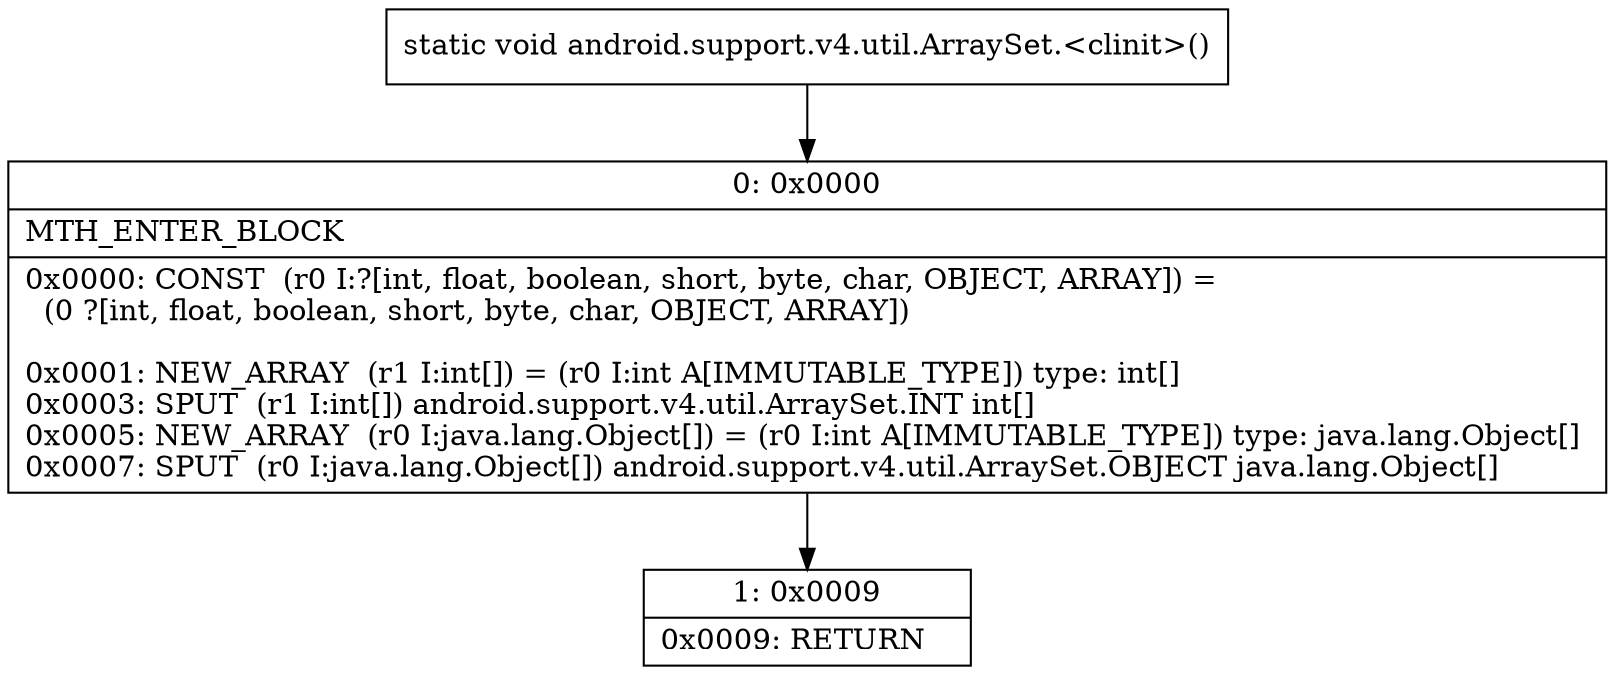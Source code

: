 digraph "CFG forandroid.support.v4.util.ArraySet.\<clinit\>()V" {
Node_0 [shape=record,label="{0\:\ 0x0000|MTH_ENTER_BLOCK\l|0x0000: CONST  (r0 I:?[int, float, boolean, short, byte, char, OBJECT, ARRAY]) = \l  (0 ?[int, float, boolean, short, byte, char, OBJECT, ARRAY])\l \l0x0001: NEW_ARRAY  (r1 I:int[]) = (r0 I:int A[IMMUTABLE_TYPE]) type: int[] \l0x0003: SPUT  (r1 I:int[]) android.support.v4.util.ArraySet.INT int[] \l0x0005: NEW_ARRAY  (r0 I:java.lang.Object[]) = (r0 I:int A[IMMUTABLE_TYPE]) type: java.lang.Object[] \l0x0007: SPUT  (r0 I:java.lang.Object[]) android.support.v4.util.ArraySet.OBJECT java.lang.Object[] \l}"];
Node_1 [shape=record,label="{1\:\ 0x0009|0x0009: RETURN   \l}"];
MethodNode[shape=record,label="{static void android.support.v4.util.ArraySet.\<clinit\>() }"];
MethodNode -> Node_0;
Node_0 -> Node_1;
}

